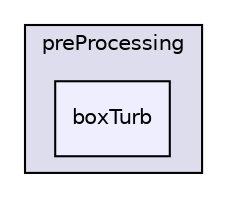 digraph "applications/utilities/preProcessing/boxTurb" {
  bgcolor=transparent;
  compound=true
  node [ fontsize="10", fontname="Helvetica"];
  edge [ labelfontsize="10", labelfontname="Helvetica"];
  subgraph clusterdir_2cb9088fcfa5d85f3ea0b5a37d6be287 {
    graph [ bgcolor="#ddddee", pencolor="black", label="preProcessing" fontname="Helvetica", fontsize="10", URL="dir_2cb9088fcfa5d85f3ea0b5a37d6be287.html"]
  dir_e63be396e33f4fbe80cf953628dc8086 [shape=box, label="boxTurb", style="filled", fillcolor="#eeeeff", pencolor="black", URL="dir_e63be396e33f4fbe80cf953628dc8086.html"];
  }
}
